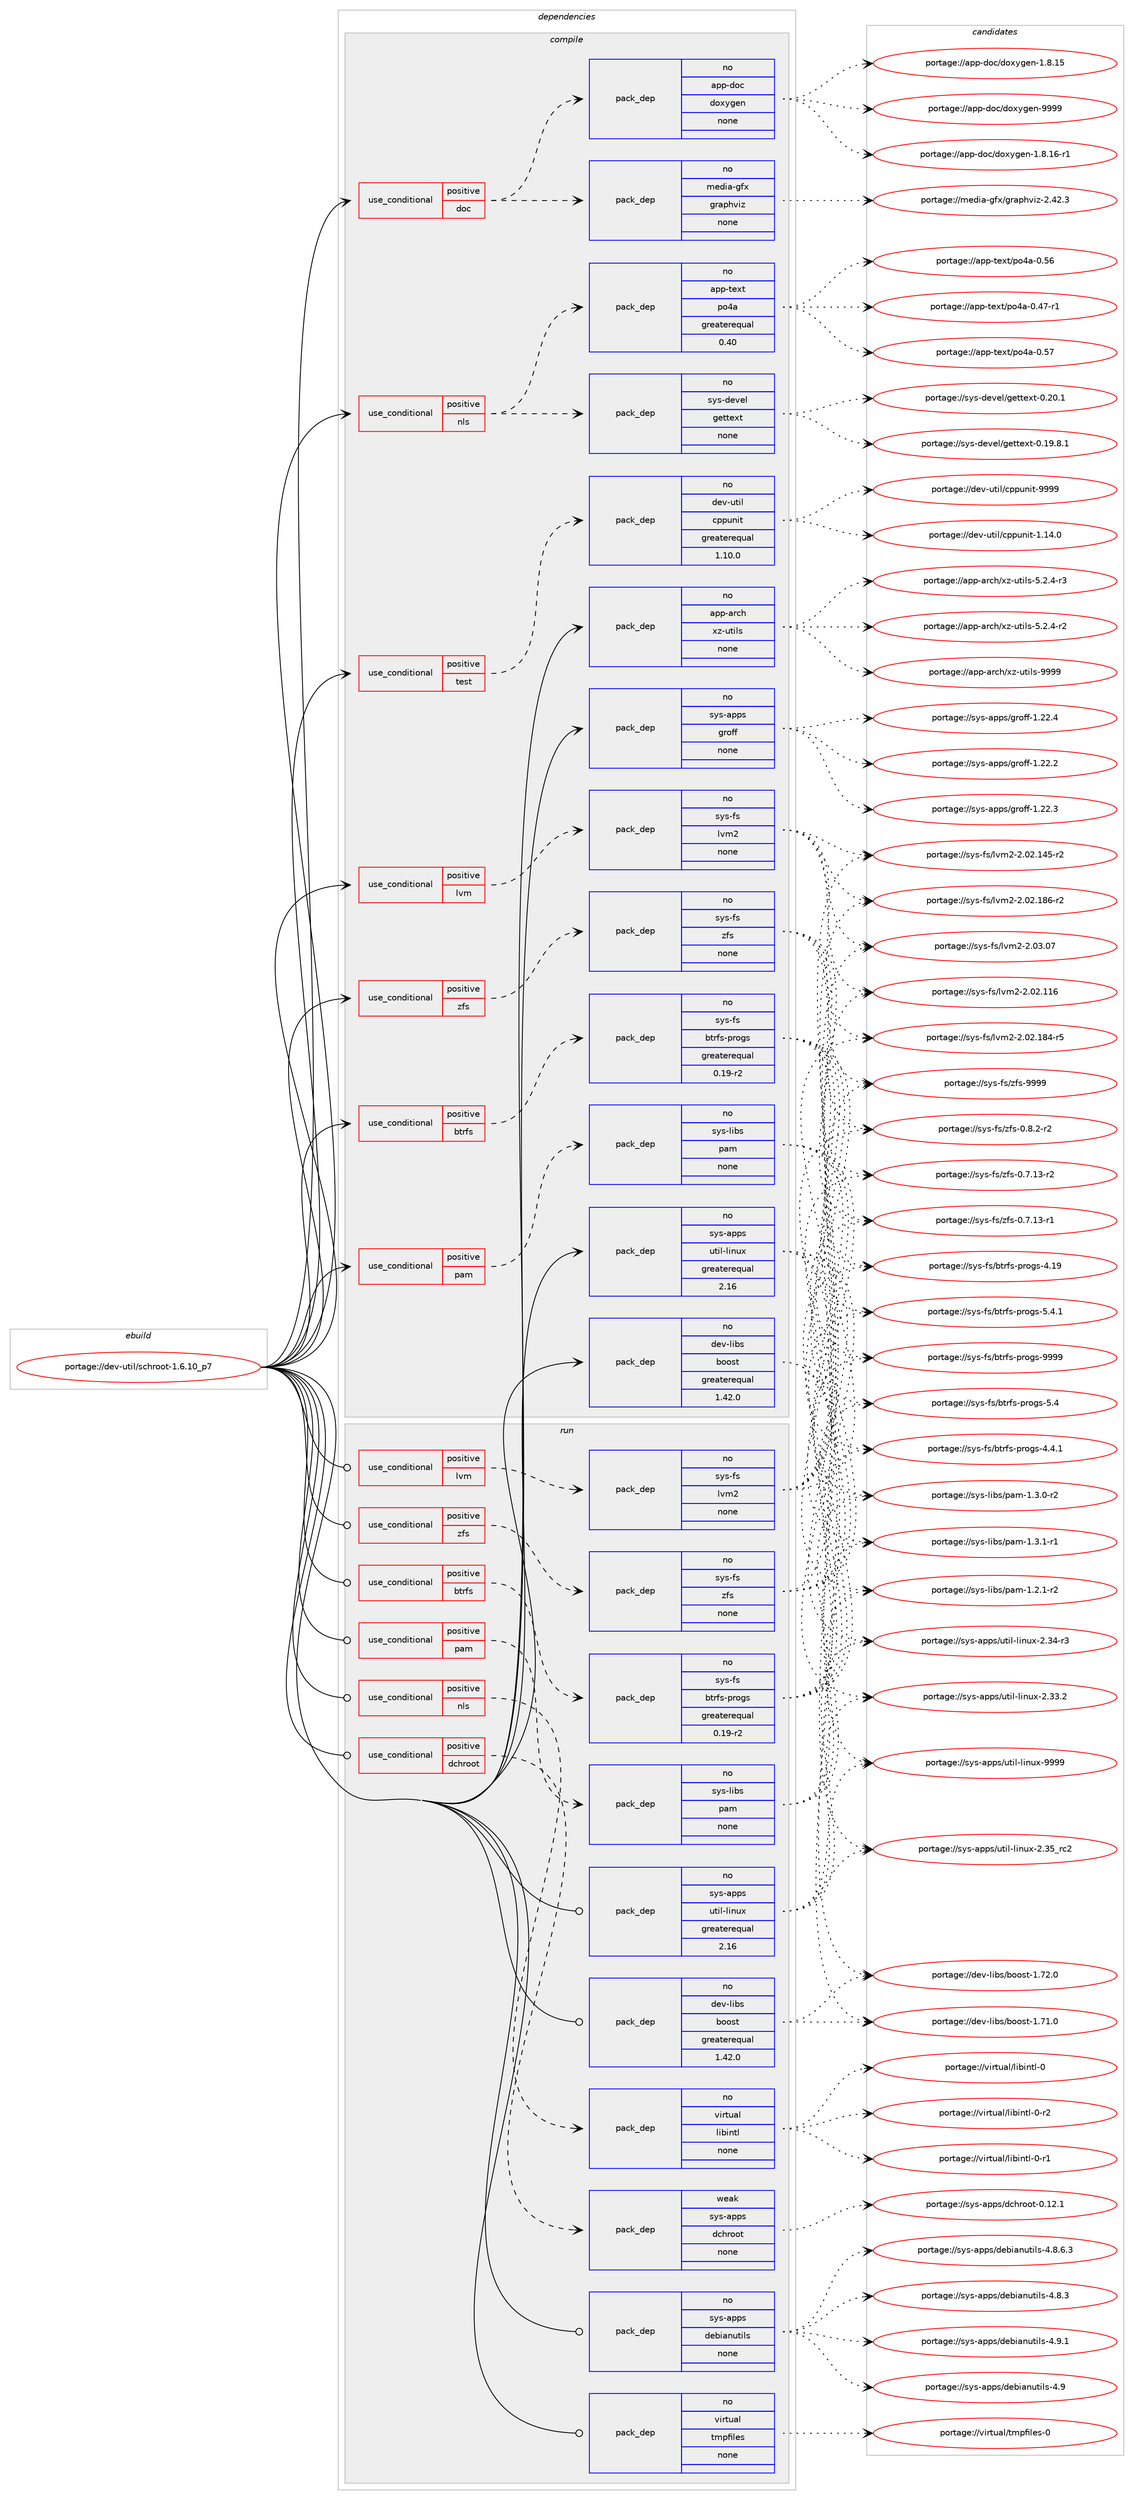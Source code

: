 digraph prolog {

# *************
# Graph options
# *************

newrank=true;
concentrate=true;
compound=true;
graph [rankdir=LR,fontname=Helvetica,fontsize=10,ranksep=1.5];#, ranksep=2.5, nodesep=0.2];
edge  [arrowhead=vee];
node  [fontname=Helvetica,fontsize=10];

# **********
# The ebuild
# **********

subgraph cluster_leftcol {
color=gray;
rank=same;
label=<<i>ebuild</i>>;
id [label="portage://dev-util/schroot-1.6.10_p7", color=red, width=4, href="../dev-util/schroot-1.6.10_p7.svg"];
}

# ****************
# The dependencies
# ****************

subgraph cluster_midcol {
color=gray;
label=<<i>dependencies</i>>;
subgraph cluster_compile {
fillcolor="#eeeeee";
style=filled;
label=<<i>compile</i>>;
subgraph cond61597 {
dependency297371 [label=<<TABLE BORDER="0" CELLBORDER="1" CELLSPACING="0" CELLPADDING="4"><TR><TD ROWSPAN="3" CELLPADDING="10">use_conditional</TD></TR><TR><TD>positive</TD></TR><TR><TD>btrfs</TD></TR></TABLE>>, shape=none, color=red];
subgraph pack231189 {
dependency297372 [label=<<TABLE BORDER="0" CELLBORDER="1" CELLSPACING="0" CELLPADDING="4" WIDTH="220"><TR><TD ROWSPAN="6" CELLPADDING="30">pack_dep</TD></TR><TR><TD WIDTH="110">no</TD></TR><TR><TD>sys-fs</TD></TR><TR><TD>btrfs-progs</TD></TR><TR><TD>greaterequal</TD></TR><TR><TD>0.19-r2</TD></TR></TABLE>>, shape=none, color=blue];
}
dependency297371:e -> dependency297372:w [weight=20,style="dashed",arrowhead="vee"];
}
id:e -> dependency297371:w [weight=20,style="solid",arrowhead="vee"];
subgraph cond61598 {
dependency297373 [label=<<TABLE BORDER="0" CELLBORDER="1" CELLSPACING="0" CELLPADDING="4"><TR><TD ROWSPAN="3" CELLPADDING="10">use_conditional</TD></TR><TR><TD>positive</TD></TR><TR><TD>doc</TD></TR></TABLE>>, shape=none, color=red];
subgraph pack231190 {
dependency297374 [label=<<TABLE BORDER="0" CELLBORDER="1" CELLSPACING="0" CELLPADDING="4" WIDTH="220"><TR><TD ROWSPAN="6" CELLPADDING="30">pack_dep</TD></TR><TR><TD WIDTH="110">no</TD></TR><TR><TD>app-doc</TD></TR><TR><TD>doxygen</TD></TR><TR><TD>none</TD></TR><TR><TD></TD></TR></TABLE>>, shape=none, color=blue];
}
dependency297373:e -> dependency297374:w [weight=20,style="dashed",arrowhead="vee"];
subgraph pack231191 {
dependency297375 [label=<<TABLE BORDER="0" CELLBORDER="1" CELLSPACING="0" CELLPADDING="4" WIDTH="220"><TR><TD ROWSPAN="6" CELLPADDING="30">pack_dep</TD></TR><TR><TD WIDTH="110">no</TD></TR><TR><TD>media-gfx</TD></TR><TR><TD>graphviz</TD></TR><TR><TD>none</TD></TR><TR><TD></TD></TR></TABLE>>, shape=none, color=blue];
}
dependency297373:e -> dependency297375:w [weight=20,style="dashed",arrowhead="vee"];
}
id:e -> dependency297373:w [weight=20,style="solid",arrowhead="vee"];
subgraph cond61599 {
dependency297376 [label=<<TABLE BORDER="0" CELLBORDER="1" CELLSPACING="0" CELLPADDING="4"><TR><TD ROWSPAN="3" CELLPADDING="10">use_conditional</TD></TR><TR><TD>positive</TD></TR><TR><TD>lvm</TD></TR></TABLE>>, shape=none, color=red];
subgraph pack231192 {
dependency297377 [label=<<TABLE BORDER="0" CELLBORDER="1" CELLSPACING="0" CELLPADDING="4" WIDTH="220"><TR><TD ROWSPAN="6" CELLPADDING="30">pack_dep</TD></TR><TR><TD WIDTH="110">no</TD></TR><TR><TD>sys-fs</TD></TR><TR><TD>lvm2</TD></TR><TR><TD>none</TD></TR><TR><TD></TD></TR></TABLE>>, shape=none, color=blue];
}
dependency297376:e -> dependency297377:w [weight=20,style="dashed",arrowhead="vee"];
}
id:e -> dependency297376:w [weight=20,style="solid",arrowhead="vee"];
subgraph cond61600 {
dependency297378 [label=<<TABLE BORDER="0" CELLBORDER="1" CELLSPACING="0" CELLPADDING="4"><TR><TD ROWSPAN="3" CELLPADDING="10">use_conditional</TD></TR><TR><TD>positive</TD></TR><TR><TD>nls</TD></TR></TABLE>>, shape=none, color=red];
subgraph pack231193 {
dependency297379 [label=<<TABLE BORDER="0" CELLBORDER="1" CELLSPACING="0" CELLPADDING="4" WIDTH="220"><TR><TD ROWSPAN="6" CELLPADDING="30">pack_dep</TD></TR><TR><TD WIDTH="110">no</TD></TR><TR><TD>app-text</TD></TR><TR><TD>po4a</TD></TR><TR><TD>greaterequal</TD></TR><TR><TD>0.40</TD></TR></TABLE>>, shape=none, color=blue];
}
dependency297378:e -> dependency297379:w [weight=20,style="dashed",arrowhead="vee"];
subgraph pack231194 {
dependency297380 [label=<<TABLE BORDER="0" CELLBORDER="1" CELLSPACING="0" CELLPADDING="4" WIDTH="220"><TR><TD ROWSPAN="6" CELLPADDING="30">pack_dep</TD></TR><TR><TD WIDTH="110">no</TD></TR><TR><TD>sys-devel</TD></TR><TR><TD>gettext</TD></TR><TR><TD>none</TD></TR><TR><TD></TD></TR></TABLE>>, shape=none, color=blue];
}
dependency297378:e -> dependency297380:w [weight=20,style="dashed",arrowhead="vee"];
}
id:e -> dependency297378:w [weight=20,style="solid",arrowhead="vee"];
subgraph cond61601 {
dependency297381 [label=<<TABLE BORDER="0" CELLBORDER="1" CELLSPACING="0" CELLPADDING="4"><TR><TD ROWSPAN="3" CELLPADDING="10">use_conditional</TD></TR><TR><TD>positive</TD></TR><TR><TD>pam</TD></TR></TABLE>>, shape=none, color=red];
subgraph pack231195 {
dependency297382 [label=<<TABLE BORDER="0" CELLBORDER="1" CELLSPACING="0" CELLPADDING="4" WIDTH="220"><TR><TD ROWSPAN="6" CELLPADDING="30">pack_dep</TD></TR><TR><TD WIDTH="110">no</TD></TR><TR><TD>sys-libs</TD></TR><TR><TD>pam</TD></TR><TR><TD>none</TD></TR><TR><TD></TD></TR></TABLE>>, shape=none, color=blue];
}
dependency297381:e -> dependency297382:w [weight=20,style="dashed",arrowhead="vee"];
}
id:e -> dependency297381:w [weight=20,style="solid",arrowhead="vee"];
subgraph cond61602 {
dependency297383 [label=<<TABLE BORDER="0" CELLBORDER="1" CELLSPACING="0" CELLPADDING="4"><TR><TD ROWSPAN="3" CELLPADDING="10">use_conditional</TD></TR><TR><TD>positive</TD></TR><TR><TD>test</TD></TR></TABLE>>, shape=none, color=red];
subgraph pack231196 {
dependency297384 [label=<<TABLE BORDER="0" CELLBORDER="1" CELLSPACING="0" CELLPADDING="4" WIDTH="220"><TR><TD ROWSPAN="6" CELLPADDING="30">pack_dep</TD></TR><TR><TD WIDTH="110">no</TD></TR><TR><TD>dev-util</TD></TR><TR><TD>cppunit</TD></TR><TR><TD>greaterequal</TD></TR><TR><TD>1.10.0</TD></TR></TABLE>>, shape=none, color=blue];
}
dependency297383:e -> dependency297384:w [weight=20,style="dashed",arrowhead="vee"];
}
id:e -> dependency297383:w [weight=20,style="solid",arrowhead="vee"];
subgraph cond61603 {
dependency297385 [label=<<TABLE BORDER="0" CELLBORDER="1" CELLSPACING="0" CELLPADDING="4"><TR><TD ROWSPAN="3" CELLPADDING="10">use_conditional</TD></TR><TR><TD>positive</TD></TR><TR><TD>zfs</TD></TR></TABLE>>, shape=none, color=red];
subgraph pack231197 {
dependency297386 [label=<<TABLE BORDER="0" CELLBORDER="1" CELLSPACING="0" CELLPADDING="4" WIDTH="220"><TR><TD ROWSPAN="6" CELLPADDING="30">pack_dep</TD></TR><TR><TD WIDTH="110">no</TD></TR><TR><TD>sys-fs</TD></TR><TR><TD>zfs</TD></TR><TR><TD>none</TD></TR><TR><TD></TD></TR></TABLE>>, shape=none, color=blue];
}
dependency297385:e -> dependency297386:w [weight=20,style="dashed",arrowhead="vee"];
}
id:e -> dependency297385:w [weight=20,style="solid",arrowhead="vee"];
subgraph pack231198 {
dependency297387 [label=<<TABLE BORDER="0" CELLBORDER="1" CELLSPACING="0" CELLPADDING="4" WIDTH="220"><TR><TD ROWSPAN="6" CELLPADDING="30">pack_dep</TD></TR><TR><TD WIDTH="110">no</TD></TR><TR><TD>app-arch</TD></TR><TR><TD>xz-utils</TD></TR><TR><TD>none</TD></TR><TR><TD></TD></TR></TABLE>>, shape=none, color=blue];
}
id:e -> dependency297387:w [weight=20,style="solid",arrowhead="vee"];
subgraph pack231199 {
dependency297388 [label=<<TABLE BORDER="0" CELLBORDER="1" CELLSPACING="0" CELLPADDING="4" WIDTH="220"><TR><TD ROWSPAN="6" CELLPADDING="30">pack_dep</TD></TR><TR><TD WIDTH="110">no</TD></TR><TR><TD>dev-libs</TD></TR><TR><TD>boost</TD></TR><TR><TD>greaterequal</TD></TR><TR><TD>1.42.0</TD></TR></TABLE>>, shape=none, color=blue];
}
id:e -> dependency297388:w [weight=20,style="solid",arrowhead="vee"];
subgraph pack231200 {
dependency297389 [label=<<TABLE BORDER="0" CELLBORDER="1" CELLSPACING="0" CELLPADDING="4" WIDTH="220"><TR><TD ROWSPAN="6" CELLPADDING="30">pack_dep</TD></TR><TR><TD WIDTH="110">no</TD></TR><TR><TD>sys-apps</TD></TR><TR><TD>groff</TD></TR><TR><TD>none</TD></TR><TR><TD></TD></TR></TABLE>>, shape=none, color=blue];
}
id:e -> dependency297389:w [weight=20,style="solid",arrowhead="vee"];
subgraph pack231201 {
dependency297390 [label=<<TABLE BORDER="0" CELLBORDER="1" CELLSPACING="0" CELLPADDING="4" WIDTH="220"><TR><TD ROWSPAN="6" CELLPADDING="30">pack_dep</TD></TR><TR><TD WIDTH="110">no</TD></TR><TR><TD>sys-apps</TD></TR><TR><TD>util-linux</TD></TR><TR><TD>greaterequal</TD></TR><TR><TD>2.16</TD></TR></TABLE>>, shape=none, color=blue];
}
id:e -> dependency297390:w [weight=20,style="solid",arrowhead="vee"];
}
subgraph cluster_compileandrun {
fillcolor="#eeeeee";
style=filled;
label=<<i>compile and run</i>>;
}
subgraph cluster_run {
fillcolor="#eeeeee";
style=filled;
label=<<i>run</i>>;
subgraph cond61604 {
dependency297391 [label=<<TABLE BORDER="0" CELLBORDER="1" CELLSPACING="0" CELLPADDING="4"><TR><TD ROWSPAN="3" CELLPADDING="10">use_conditional</TD></TR><TR><TD>positive</TD></TR><TR><TD>btrfs</TD></TR></TABLE>>, shape=none, color=red];
subgraph pack231202 {
dependency297392 [label=<<TABLE BORDER="0" CELLBORDER="1" CELLSPACING="0" CELLPADDING="4" WIDTH="220"><TR><TD ROWSPAN="6" CELLPADDING="30">pack_dep</TD></TR><TR><TD WIDTH="110">no</TD></TR><TR><TD>sys-fs</TD></TR><TR><TD>btrfs-progs</TD></TR><TR><TD>greaterequal</TD></TR><TR><TD>0.19-r2</TD></TR></TABLE>>, shape=none, color=blue];
}
dependency297391:e -> dependency297392:w [weight=20,style="dashed",arrowhead="vee"];
}
id:e -> dependency297391:w [weight=20,style="solid",arrowhead="odot"];
subgraph cond61605 {
dependency297393 [label=<<TABLE BORDER="0" CELLBORDER="1" CELLSPACING="0" CELLPADDING="4"><TR><TD ROWSPAN="3" CELLPADDING="10">use_conditional</TD></TR><TR><TD>positive</TD></TR><TR><TD>dchroot</TD></TR></TABLE>>, shape=none, color=red];
subgraph pack231203 {
dependency297394 [label=<<TABLE BORDER="0" CELLBORDER="1" CELLSPACING="0" CELLPADDING="4" WIDTH="220"><TR><TD ROWSPAN="6" CELLPADDING="30">pack_dep</TD></TR><TR><TD WIDTH="110">weak</TD></TR><TR><TD>sys-apps</TD></TR><TR><TD>dchroot</TD></TR><TR><TD>none</TD></TR><TR><TD></TD></TR></TABLE>>, shape=none, color=blue];
}
dependency297393:e -> dependency297394:w [weight=20,style="dashed",arrowhead="vee"];
}
id:e -> dependency297393:w [weight=20,style="solid",arrowhead="odot"];
subgraph cond61606 {
dependency297395 [label=<<TABLE BORDER="0" CELLBORDER="1" CELLSPACING="0" CELLPADDING="4"><TR><TD ROWSPAN="3" CELLPADDING="10">use_conditional</TD></TR><TR><TD>positive</TD></TR><TR><TD>lvm</TD></TR></TABLE>>, shape=none, color=red];
subgraph pack231204 {
dependency297396 [label=<<TABLE BORDER="0" CELLBORDER="1" CELLSPACING="0" CELLPADDING="4" WIDTH="220"><TR><TD ROWSPAN="6" CELLPADDING="30">pack_dep</TD></TR><TR><TD WIDTH="110">no</TD></TR><TR><TD>sys-fs</TD></TR><TR><TD>lvm2</TD></TR><TR><TD>none</TD></TR><TR><TD></TD></TR></TABLE>>, shape=none, color=blue];
}
dependency297395:e -> dependency297396:w [weight=20,style="dashed",arrowhead="vee"];
}
id:e -> dependency297395:w [weight=20,style="solid",arrowhead="odot"];
subgraph cond61607 {
dependency297397 [label=<<TABLE BORDER="0" CELLBORDER="1" CELLSPACING="0" CELLPADDING="4"><TR><TD ROWSPAN="3" CELLPADDING="10">use_conditional</TD></TR><TR><TD>positive</TD></TR><TR><TD>nls</TD></TR></TABLE>>, shape=none, color=red];
subgraph pack231205 {
dependency297398 [label=<<TABLE BORDER="0" CELLBORDER="1" CELLSPACING="0" CELLPADDING="4" WIDTH="220"><TR><TD ROWSPAN="6" CELLPADDING="30">pack_dep</TD></TR><TR><TD WIDTH="110">no</TD></TR><TR><TD>virtual</TD></TR><TR><TD>libintl</TD></TR><TR><TD>none</TD></TR><TR><TD></TD></TR></TABLE>>, shape=none, color=blue];
}
dependency297397:e -> dependency297398:w [weight=20,style="dashed",arrowhead="vee"];
}
id:e -> dependency297397:w [weight=20,style="solid",arrowhead="odot"];
subgraph cond61608 {
dependency297399 [label=<<TABLE BORDER="0" CELLBORDER="1" CELLSPACING="0" CELLPADDING="4"><TR><TD ROWSPAN="3" CELLPADDING="10">use_conditional</TD></TR><TR><TD>positive</TD></TR><TR><TD>pam</TD></TR></TABLE>>, shape=none, color=red];
subgraph pack231206 {
dependency297400 [label=<<TABLE BORDER="0" CELLBORDER="1" CELLSPACING="0" CELLPADDING="4" WIDTH="220"><TR><TD ROWSPAN="6" CELLPADDING="30">pack_dep</TD></TR><TR><TD WIDTH="110">no</TD></TR><TR><TD>sys-libs</TD></TR><TR><TD>pam</TD></TR><TR><TD>none</TD></TR><TR><TD></TD></TR></TABLE>>, shape=none, color=blue];
}
dependency297399:e -> dependency297400:w [weight=20,style="dashed",arrowhead="vee"];
}
id:e -> dependency297399:w [weight=20,style="solid",arrowhead="odot"];
subgraph cond61609 {
dependency297401 [label=<<TABLE BORDER="0" CELLBORDER="1" CELLSPACING="0" CELLPADDING="4"><TR><TD ROWSPAN="3" CELLPADDING="10">use_conditional</TD></TR><TR><TD>positive</TD></TR><TR><TD>zfs</TD></TR></TABLE>>, shape=none, color=red];
subgraph pack231207 {
dependency297402 [label=<<TABLE BORDER="0" CELLBORDER="1" CELLSPACING="0" CELLPADDING="4" WIDTH="220"><TR><TD ROWSPAN="6" CELLPADDING="30">pack_dep</TD></TR><TR><TD WIDTH="110">no</TD></TR><TR><TD>sys-fs</TD></TR><TR><TD>zfs</TD></TR><TR><TD>none</TD></TR><TR><TD></TD></TR></TABLE>>, shape=none, color=blue];
}
dependency297401:e -> dependency297402:w [weight=20,style="dashed",arrowhead="vee"];
}
id:e -> dependency297401:w [weight=20,style="solid",arrowhead="odot"];
subgraph pack231208 {
dependency297403 [label=<<TABLE BORDER="0" CELLBORDER="1" CELLSPACING="0" CELLPADDING="4" WIDTH="220"><TR><TD ROWSPAN="6" CELLPADDING="30">pack_dep</TD></TR><TR><TD WIDTH="110">no</TD></TR><TR><TD>dev-libs</TD></TR><TR><TD>boost</TD></TR><TR><TD>greaterequal</TD></TR><TR><TD>1.42.0</TD></TR></TABLE>>, shape=none, color=blue];
}
id:e -> dependency297403:w [weight=20,style="solid",arrowhead="odot"];
subgraph pack231209 {
dependency297404 [label=<<TABLE BORDER="0" CELLBORDER="1" CELLSPACING="0" CELLPADDING="4" WIDTH="220"><TR><TD ROWSPAN="6" CELLPADDING="30">pack_dep</TD></TR><TR><TD WIDTH="110">no</TD></TR><TR><TD>sys-apps</TD></TR><TR><TD>debianutils</TD></TR><TR><TD>none</TD></TR><TR><TD></TD></TR></TABLE>>, shape=none, color=blue];
}
id:e -> dependency297404:w [weight=20,style="solid",arrowhead="odot"];
subgraph pack231210 {
dependency297405 [label=<<TABLE BORDER="0" CELLBORDER="1" CELLSPACING="0" CELLPADDING="4" WIDTH="220"><TR><TD ROWSPAN="6" CELLPADDING="30">pack_dep</TD></TR><TR><TD WIDTH="110">no</TD></TR><TR><TD>sys-apps</TD></TR><TR><TD>util-linux</TD></TR><TR><TD>greaterequal</TD></TR><TR><TD>2.16</TD></TR></TABLE>>, shape=none, color=blue];
}
id:e -> dependency297405:w [weight=20,style="solid",arrowhead="odot"];
subgraph pack231211 {
dependency297406 [label=<<TABLE BORDER="0" CELLBORDER="1" CELLSPACING="0" CELLPADDING="4" WIDTH="220"><TR><TD ROWSPAN="6" CELLPADDING="30">pack_dep</TD></TR><TR><TD WIDTH="110">no</TD></TR><TR><TD>virtual</TD></TR><TR><TD>tmpfiles</TD></TR><TR><TD>none</TD></TR><TR><TD></TD></TR></TABLE>>, shape=none, color=blue];
}
id:e -> dependency297406:w [weight=20,style="solid",arrowhead="odot"];
}
}

# **************
# The candidates
# **************

subgraph cluster_choices {
rank=same;
color=gray;
label=<<i>candidates</i>>;

subgraph choice231189 {
color=black;
nodesep=1;
choice115121115451021154798116114102115451121141111031154557575757 [label="portage://sys-fs/btrfs-progs-9999", color=red, width=4,href="../sys-fs/btrfs-progs-9999.svg"];
choice11512111545102115479811611410211545112114111103115455346524649 [label="portage://sys-fs/btrfs-progs-5.4.1", color=red, width=4,href="../sys-fs/btrfs-progs-5.4.1.svg"];
choice1151211154510211547981161141021154511211411110311545534652 [label="portage://sys-fs/btrfs-progs-5.4", color=red, width=4,href="../sys-fs/btrfs-progs-5.4.svg"];
choice11512111545102115479811611410211545112114111103115455246524649 [label="portage://sys-fs/btrfs-progs-4.4.1", color=red, width=4,href="../sys-fs/btrfs-progs-4.4.1.svg"];
choice115121115451021154798116114102115451121141111031154552464957 [label="portage://sys-fs/btrfs-progs-4.19", color=red, width=4,href="../sys-fs/btrfs-progs-4.19.svg"];
dependency297372:e -> choice115121115451021154798116114102115451121141111031154557575757:w [style=dotted,weight="100"];
dependency297372:e -> choice11512111545102115479811611410211545112114111103115455346524649:w [style=dotted,weight="100"];
dependency297372:e -> choice1151211154510211547981161141021154511211411110311545534652:w [style=dotted,weight="100"];
dependency297372:e -> choice11512111545102115479811611410211545112114111103115455246524649:w [style=dotted,weight="100"];
dependency297372:e -> choice115121115451021154798116114102115451121141111031154552464957:w [style=dotted,weight="100"];
}
subgraph choice231190 {
color=black;
nodesep=1;
choice971121124510011199471001111201211031011104557575757 [label="portage://app-doc/doxygen-9999", color=red, width=4,href="../app-doc/doxygen-9999.svg"];
choice97112112451001119947100111120121103101110454946564649544511449 [label="portage://app-doc/doxygen-1.8.16-r1", color=red, width=4,href="../app-doc/doxygen-1.8.16-r1.svg"];
choice9711211245100111994710011112012110310111045494656464953 [label="portage://app-doc/doxygen-1.8.15", color=red, width=4,href="../app-doc/doxygen-1.8.15.svg"];
dependency297374:e -> choice971121124510011199471001111201211031011104557575757:w [style=dotted,weight="100"];
dependency297374:e -> choice97112112451001119947100111120121103101110454946564649544511449:w [style=dotted,weight="100"];
dependency297374:e -> choice9711211245100111994710011112012110310111045494656464953:w [style=dotted,weight="100"];
}
subgraph choice231191 {
color=black;
nodesep=1;
choice1091011001059745103102120471031149711210411810512245504652504651 [label="portage://media-gfx/graphviz-2.42.3", color=red, width=4,href="../media-gfx/graphviz-2.42.3.svg"];
dependency297375:e -> choice1091011001059745103102120471031149711210411810512245504652504651:w [style=dotted,weight="100"];
}
subgraph choice231192 {
color=black;
nodesep=1;
choice1151211154510211547108118109504550464851464855 [label="portage://sys-fs/lvm2-2.03.07", color=red, width=4,href="../sys-fs/lvm2-2.03.07.svg"];
choice1151211154510211547108118109504550464850464956544511450 [label="portage://sys-fs/lvm2-2.02.186-r2", color=red, width=4,href="../sys-fs/lvm2-2.02.186-r2.svg"];
choice1151211154510211547108118109504550464850464956524511453 [label="portage://sys-fs/lvm2-2.02.184-r5", color=red, width=4,href="../sys-fs/lvm2-2.02.184-r5.svg"];
choice1151211154510211547108118109504550464850464952534511450 [label="portage://sys-fs/lvm2-2.02.145-r2", color=red, width=4,href="../sys-fs/lvm2-2.02.145-r2.svg"];
choice115121115451021154710811810950455046485046494954 [label="portage://sys-fs/lvm2-2.02.116", color=red, width=4,href="../sys-fs/lvm2-2.02.116.svg"];
dependency297377:e -> choice1151211154510211547108118109504550464851464855:w [style=dotted,weight="100"];
dependency297377:e -> choice1151211154510211547108118109504550464850464956544511450:w [style=dotted,weight="100"];
dependency297377:e -> choice1151211154510211547108118109504550464850464956524511453:w [style=dotted,weight="100"];
dependency297377:e -> choice1151211154510211547108118109504550464850464952534511450:w [style=dotted,weight="100"];
dependency297377:e -> choice115121115451021154710811810950455046485046494954:w [style=dotted,weight="100"];
}
subgraph choice231193 {
color=black;
nodesep=1;
choice97112112451161011201164711211152974548465355 [label="portage://app-text/po4a-0.57", color=red, width=4,href="../app-text/po4a-0.57.svg"];
choice97112112451161011201164711211152974548465354 [label="portage://app-text/po4a-0.56", color=red, width=4,href="../app-text/po4a-0.56.svg"];
choice971121124511610112011647112111529745484652554511449 [label="portage://app-text/po4a-0.47-r1", color=red, width=4,href="../app-text/po4a-0.47-r1.svg"];
dependency297379:e -> choice97112112451161011201164711211152974548465355:w [style=dotted,weight="100"];
dependency297379:e -> choice97112112451161011201164711211152974548465354:w [style=dotted,weight="100"];
dependency297379:e -> choice971121124511610112011647112111529745484652554511449:w [style=dotted,weight="100"];
}
subgraph choice231194 {
color=black;
nodesep=1;
choice115121115451001011181011084710310111611610112011645484650484649 [label="portage://sys-devel/gettext-0.20.1", color=red, width=4,href="../sys-devel/gettext-0.20.1.svg"];
choice1151211154510010111810110847103101116116101120116454846495746564649 [label="portage://sys-devel/gettext-0.19.8.1", color=red, width=4,href="../sys-devel/gettext-0.19.8.1.svg"];
dependency297380:e -> choice115121115451001011181011084710310111611610112011645484650484649:w [style=dotted,weight="100"];
dependency297380:e -> choice1151211154510010111810110847103101116116101120116454846495746564649:w [style=dotted,weight="100"];
}
subgraph choice231195 {
color=black;
nodesep=1;
choice115121115451081059811547112971094549465146494511449 [label="portage://sys-libs/pam-1.3.1-r1", color=red, width=4,href="../sys-libs/pam-1.3.1-r1.svg"];
choice115121115451081059811547112971094549465146484511450 [label="portage://sys-libs/pam-1.3.0-r2", color=red, width=4,href="../sys-libs/pam-1.3.0-r2.svg"];
choice115121115451081059811547112971094549465046494511450 [label="portage://sys-libs/pam-1.2.1-r2", color=red, width=4,href="../sys-libs/pam-1.2.1-r2.svg"];
dependency297382:e -> choice115121115451081059811547112971094549465146494511449:w [style=dotted,weight="100"];
dependency297382:e -> choice115121115451081059811547112971094549465146484511450:w [style=dotted,weight="100"];
dependency297382:e -> choice115121115451081059811547112971094549465046494511450:w [style=dotted,weight="100"];
}
subgraph choice231196 {
color=black;
nodesep=1;
choice1001011184511711610510847991121121171101051164557575757 [label="portage://dev-util/cppunit-9999", color=red, width=4,href="../dev-util/cppunit-9999.svg"];
choice10010111845117116105108479911211211711010511645494649524648 [label="portage://dev-util/cppunit-1.14.0", color=red, width=4,href="../dev-util/cppunit-1.14.0.svg"];
dependency297384:e -> choice1001011184511711610510847991121121171101051164557575757:w [style=dotted,weight="100"];
dependency297384:e -> choice10010111845117116105108479911211211711010511645494649524648:w [style=dotted,weight="100"];
}
subgraph choice231197 {
color=black;
nodesep=1;
choice11512111545102115471221021154557575757 [label="portage://sys-fs/zfs-9999", color=red, width=4,href="../sys-fs/zfs-9999.svg"];
choice11512111545102115471221021154548465646504511450 [label="portage://sys-fs/zfs-0.8.2-r2", color=red, width=4,href="../sys-fs/zfs-0.8.2-r2.svg"];
choice1151211154510211547122102115454846554649514511450 [label="portage://sys-fs/zfs-0.7.13-r2", color=red, width=4,href="../sys-fs/zfs-0.7.13-r2.svg"];
choice1151211154510211547122102115454846554649514511449 [label="portage://sys-fs/zfs-0.7.13-r1", color=red, width=4,href="../sys-fs/zfs-0.7.13-r1.svg"];
dependency297386:e -> choice11512111545102115471221021154557575757:w [style=dotted,weight="100"];
dependency297386:e -> choice11512111545102115471221021154548465646504511450:w [style=dotted,weight="100"];
dependency297386:e -> choice1151211154510211547122102115454846554649514511450:w [style=dotted,weight="100"];
dependency297386:e -> choice1151211154510211547122102115454846554649514511449:w [style=dotted,weight="100"];
}
subgraph choice231198 {
color=black;
nodesep=1;
choice9711211245971149910447120122451171161051081154557575757 [label="portage://app-arch/xz-utils-9999", color=red, width=4,href="../app-arch/xz-utils-9999.svg"];
choice9711211245971149910447120122451171161051081154553465046524511451 [label="portage://app-arch/xz-utils-5.2.4-r3", color=red, width=4,href="../app-arch/xz-utils-5.2.4-r3.svg"];
choice9711211245971149910447120122451171161051081154553465046524511450 [label="portage://app-arch/xz-utils-5.2.4-r2", color=red, width=4,href="../app-arch/xz-utils-5.2.4-r2.svg"];
dependency297387:e -> choice9711211245971149910447120122451171161051081154557575757:w [style=dotted,weight="100"];
dependency297387:e -> choice9711211245971149910447120122451171161051081154553465046524511451:w [style=dotted,weight="100"];
dependency297387:e -> choice9711211245971149910447120122451171161051081154553465046524511450:w [style=dotted,weight="100"];
}
subgraph choice231199 {
color=black;
nodesep=1;
choice1001011184510810598115479811111111511645494655504648 [label="portage://dev-libs/boost-1.72.0", color=red, width=4,href="../dev-libs/boost-1.72.0.svg"];
choice1001011184510810598115479811111111511645494655494648 [label="portage://dev-libs/boost-1.71.0", color=red, width=4,href="../dev-libs/boost-1.71.0.svg"];
dependency297388:e -> choice1001011184510810598115479811111111511645494655504648:w [style=dotted,weight="100"];
dependency297388:e -> choice1001011184510810598115479811111111511645494655494648:w [style=dotted,weight="100"];
}
subgraph choice231200 {
color=black;
nodesep=1;
choice11512111545971121121154710311411110210245494650504652 [label="portage://sys-apps/groff-1.22.4", color=red, width=4,href="../sys-apps/groff-1.22.4.svg"];
choice11512111545971121121154710311411110210245494650504651 [label="portage://sys-apps/groff-1.22.3", color=red, width=4,href="../sys-apps/groff-1.22.3.svg"];
choice11512111545971121121154710311411110210245494650504650 [label="portage://sys-apps/groff-1.22.2", color=red, width=4,href="../sys-apps/groff-1.22.2.svg"];
dependency297389:e -> choice11512111545971121121154710311411110210245494650504652:w [style=dotted,weight="100"];
dependency297389:e -> choice11512111545971121121154710311411110210245494650504651:w [style=dotted,weight="100"];
dependency297389:e -> choice11512111545971121121154710311411110210245494650504650:w [style=dotted,weight="100"];
}
subgraph choice231201 {
color=black;
nodesep=1;
choice115121115459711211211547117116105108451081051101171204557575757 [label="portage://sys-apps/util-linux-9999", color=red, width=4,href="../sys-apps/util-linux-9999.svg"];
choice115121115459711211211547117116105108451081051101171204550465153951149950 [label="portage://sys-apps/util-linux-2.35_rc2", color=red, width=4,href="../sys-apps/util-linux-2.35_rc2.svg"];
choice1151211154597112112115471171161051084510810511011712045504651524511451 [label="portage://sys-apps/util-linux-2.34-r3", color=red, width=4,href="../sys-apps/util-linux-2.34-r3.svg"];
choice1151211154597112112115471171161051084510810511011712045504651514650 [label="portage://sys-apps/util-linux-2.33.2", color=red, width=4,href="../sys-apps/util-linux-2.33.2.svg"];
dependency297390:e -> choice115121115459711211211547117116105108451081051101171204557575757:w [style=dotted,weight="100"];
dependency297390:e -> choice115121115459711211211547117116105108451081051101171204550465153951149950:w [style=dotted,weight="100"];
dependency297390:e -> choice1151211154597112112115471171161051084510810511011712045504651524511451:w [style=dotted,weight="100"];
dependency297390:e -> choice1151211154597112112115471171161051084510810511011712045504651514650:w [style=dotted,weight="100"];
}
subgraph choice231202 {
color=black;
nodesep=1;
choice115121115451021154798116114102115451121141111031154557575757 [label="portage://sys-fs/btrfs-progs-9999", color=red, width=4,href="../sys-fs/btrfs-progs-9999.svg"];
choice11512111545102115479811611410211545112114111103115455346524649 [label="portage://sys-fs/btrfs-progs-5.4.1", color=red, width=4,href="../sys-fs/btrfs-progs-5.4.1.svg"];
choice1151211154510211547981161141021154511211411110311545534652 [label="portage://sys-fs/btrfs-progs-5.4", color=red, width=4,href="../sys-fs/btrfs-progs-5.4.svg"];
choice11512111545102115479811611410211545112114111103115455246524649 [label="portage://sys-fs/btrfs-progs-4.4.1", color=red, width=4,href="../sys-fs/btrfs-progs-4.4.1.svg"];
choice115121115451021154798116114102115451121141111031154552464957 [label="portage://sys-fs/btrfs-progs-4.19", color=red, width=4,href="../sys-fs/btrfs-progs-4.19.svg"];
dependency297392:e -> choice115121115451021154798116114102115451121141111031154557575757:w [style=dotted,weight="100"];
dependency297392:e -> choice11512111545102115479811611410211545112114111103115455346524649:w [style=dotted,weight="100"];
dependency297392:e -> choice1151211154510211547981161141021154511211411110311545534652:w [style=dotted,weight="100"];
dependency297392:e -> choice11512111545102115479811611410211545112114111103115455246524649:w [style=dotted,weight="100"];
dependency297392:e -> choice115121115451021154798116114102115451121141111031154552464957:w [style=dotted,weight="100"];
}
subgraph choice231203 {
color=black;
nodesep=1;
choice1151211154597112112115471009910411411111111645484649504649 [label="portage://sys-apps/dchroot-0.12.1", color=red, width=4,href="../sys-apps/dchroot-0.12.1.svg"];
dependency297394:e -> choice1151211154597112112115471009910411411111111645484649504649:w [style=dotted,weight="100"];
}
subgraph choice231204 {
color=black;
nodesep=1;
choice1151211154510211547108118109504550464851464855 [label="portage://sys-fs/lvm2-2.03.07", color=red, width=4,href="../sys-fs/lvm2-2.03.07.svg"];
choice1151211154510211547108118109504550464850464956544511450 [label="portage://sys-fs/lvm2-2.02.186-r2", color=red, width=4,href="../sys-fs/lvm2-2.02.186-r2.svg"];
choice1151211154510211547108118109504550464850464956524511453 [label="portage://sys-fs/lvm2-2.02.184-r5", color=red, width=4,href="../sys-fs/lvm2-2.02.184-r5.svg"];
choice1151211154510211547108118109504550464850464952534511450 [label="portage://sys-fs/lvm2-2.02.145-r2", color=red, width=4,href="../sys-fs/lvm2-2.02.145-r2.svg"];
choice115121115451021154710811810950455046485046494954 [label="portage://sys-fs/lvm2-2.02.116", color=red, width=4,href="../sys-fs/lvm2-2.02.116.svg"];
dependency297396:e -> choice1151211154510211547108118109504550464851464855:w [style=dotted,weight="100"];
dependency297396:e -> choice1151211154510211547108118109504550464850464956544511450:w [style=dotted,weight="100"];
dependency297396:e -> choice1151211154510211547108118109504550464850464956524511453:w [style=dotted,weight="100"];
dependency297396:e -> choice1151211154510211547108118109504550464850464952534511450:w [style=dotted,weight="100"];
dependency297396:e -> choice115121115451021154710811810950455046485046494954:w [style=dotted,weight="100"];
}
subgraph choice231205 {
color=black;
nodesep=1;
choice11810511411611797108471081059810511011610845484511450 [label="portage://virtual/libintl-0-r2", color=red, width=4,href="../virtual/libintl-0-r2.svg"];
choice11810511411611797108471081059810511011610845484511449 [label="portage://virtual/libintl-0-r1", color=red, width=4,href="../virtual/libintl-0-r1.svg"];
choice1181051141161179710847108105981051101161084548 [label="portage://virtual/libintl-0", color=red, width=4,href="../virtual/libintl-0.svg"];
dependency297398:e -> choice11810511411611797108471081059810511011610845484511450:w [style=dotted,weight="100"];
dependency297398:e -> choice11810511411611797108471081059810511011610845484511449:w [style=dotted,weight="100"];
dependency297398:e -> choice1181051141161179710847108105981051101161084548:w [style=dotted,weight="100"];
}
subgraph choice231206 {
color=black;
nodesep=1;
choice115121115451081059811547112971094549465146494511449 [label="portage://sys-libs/pam-1.3.1-r1", color=red, width=4,href="../sys-libs/pam-1.3.1-r1.svg"];
choice115121115451081059811547112971094549465146484511450 [label="portage://sys-libs/pam-1.3.0-r2", color=red, width=4,href="../sys-libs/pam-1.3.0-r2.svg"];
choice115121115451081059811547112971094549465046494511450 [label="portage://sys-libs/pam-1.2.1-r2", color=red, width=4,href="../sys-libs/pam-1.2.1-r2.svg"];
dependency297400:e -> choice115121115451081059811547112971094549465146494511449:w [style=dotted,weight="100"];
dependency297400:e -> choice115121115451081059811547112971094549465146484511450:w [style=dotted,weight="100"];
dependency297400:e -> choice115121115451081059811547112971094549465046494511450:w [style=dotted,weight="100"];
}
subgraph choice231207 {
color=black;
nodesep=1;
choice11512111545102115471221021154557575757 [label="portage://sys-fs/zfs-9999", color=red, width=4,href="../sys-fs/zfs-9999.svg"];
choice11512111545102115471221021154548465646504511450 [label="portage://sys-fs/zfs-0.8.2-r2", color=red, width=4,href="../sys-fs/zfs-0.8.2-r2.svg"];
choice1151211154510211547122102115454846554649514511450 [label="portage://sys-fs/zfs-0.7.13-r2", color=red, width=4,href="../sys-fs/zfs-0.7.13-r2.svg"];
choice1151211154510211547122102115454846554649514511449 [label="portage://sys-fs/zfs-0.7.13-r1", color=red, width=4,href="../sys-fs/zfs-0.7.13-r1.svg"];
dependency297402:e -> choice11512111545102115471221021154557575757:w [style=dotted,weight="100"];
dependency297402:e -> choice11512111545102115471221021154548465646504511450:w [style=dotted,weight="100"];
dependency297402:e -> choice1151211154510211547122102115454846554649514511450:w [style=dotted,weight="100"];
dependency297402:e -> choice1151211154510211547122102115454846554649514511449:w [style=dotted,weight="100"];
}
subgraph choice231208 {
color=black;
nodesep=1;
choice1001011184510810598115479811111111511645494655504648 [label="portage://dev-libs/boost-1.72.0", color=red, width=4,href="../dev-libs/boost-1.72.0.svg"];
choice1001011184510810598115479811111111511645494655494648 [label="portage://dev-libs/boost-1.71.0", color=red, width=4,href="../dev-libs/boost-1.71.0.svg"];
dependency297403:e -> choice1001011184510810598115479811111111511645494655504648:w [style=dotted,weight="100"];
dependency297403:e -> choice1001011184510810598115479811111111511645494655494648:w [style=dotted,weight="100"];
}
subgraph choice231209 {
color=black;
nodesep=1;
choice1151211154597112112115471001019810597110117116105108115455246574649 [label="portage://sys-apps/debianutils-4.9.1", color=red, width=4,href="../sys-apps/debianutils-4.9.1.svg"];
choice115121115459711211211547100101981059711011711610510811545524657 [label="portage://sys-apps/debianutils-4.9", color=red, width=4,href="../sys-apps/debianutils-4.9.svg"];
choice11512111545971121121154710010198105971101171161051081154552465646544651 [label="portage://sys-apps/debianutils-4.8.6.3", color=red, width=4,href="../sys-apps/debianutils-4.8.6.3.svg"];
choice1151211154597112112115471001019810597110117116105108115455246564651 [label="portage://sys-apps/debianutils-4.8.3", color=red, width=4,href="../sys-apps/debianutils-4.8.3.svg"];
dependency297404:e -> choice1151211154597112112115471001019810597110117116105108115455246574649:w [style=dotted,weight="100"];
dependency297404:e -> choice115121115459711211211547100101981059711011711610510811545524657:w [style=dotted,weight="100"];
dependency297404:e -> choice11512111545971121121154710010198105971101171161051081154552465646544651:w [style=dotted,weight="100"];
dependency297404:e -> choice1151211154597112112115471001019810597110117116105108115455246564651:w [style=dotted,weight="100"];
}
subgraph choice231210 {
color=black;
nodesep=1;
choice115121115459711211211547117116105108451081051101171204557575757 [label="portage://sys-apps/util-linux-9999", color=red, width=4,href="../sys-apps/util-linux-9999.svg"];
choice115121115459711211211547117116105108451081051101171204550465153951149950 [label="portage://sys-apps/util-linux-2.35_rc2", color=red, width=4,href="../sys-apps/util-linux-2.35_rc2.svg"];
choice1151211154597112112115471171161051084510810511011712045504651524511451 [label="portage://sys-apps/util-linux-2.34-r3", color=red, width=4,href="../sys-apps/util-linux-2.34-r3.svg"];
choice1151211154597112112115471171161051084510810511011712045504651514650 [label="portage://sys-apps/util-linux-2.33.2", color=red, width=4,href="../sys-apps/util-linux-2.33.2.svg"];
dependency297405:e -> choice115121115459711211211547117116105108451081051101171204557575757:w [style=dotted,weight="100"];
dependency297405:e -> choice115121115459711211211547117116105108451081051101171204550465153951149950:w [style=dotted,weight="100"];
dependency297405:e -> choice1151211154597112112115471171161051084510810511011712045504651524511451:w [style=dotted,weight="100"];
dependency297405:e -> choice1151211154597112112115471171161051084510810511011712045504651514650:w [style=dotted,weight="100"];
}
subgraph choice231211 {
color=black;
nodesep=1;
choice11810511411611797108471161091121021051081011154548 [label="portage://virtual/tmpfiles-0", color=red, width=4,href="../virtual/tmpfiles-0.svg"];
dependency297406:e -> choice11810511411611797108471161091121021051081011154548:w [style=dotted,weight="100"];
}
}

}
